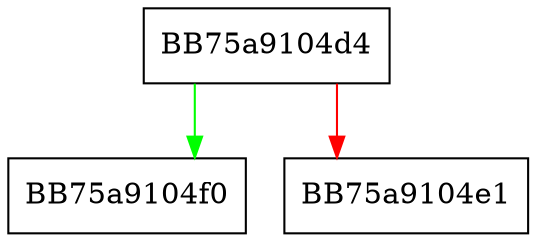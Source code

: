 digraph push_back {
  node [shape="box"];
  graph [splines=ortho];
  BB75a9104d4 -> BB75a9104f0 [color="green"];
  BB75a9104d4 -> BB75a9104e1 [color="red"];
}